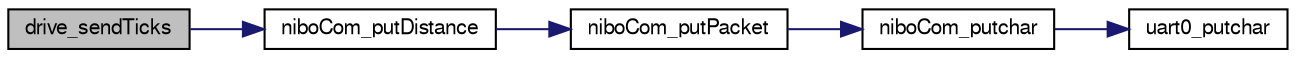digraph G
{
  edge [fontname="FreeSans",fontsize="10",labelfontname="FreeSans",labelfontsize="10"];
  node [fontname="FreeSans",fontsize="10",shape=record];
  rankdir=LR;
  Node1 [label="drive_sendTicks",height=0.2,width=0.4,color="black", fillcolor="grey75", style="filled" fontcolor="black"];
  Node1 -> Node2 [color="midnightblue",fontsize="10",style="solid",fontname="FreeSans"];
  Node2 [label="niboCom_putDistance",height=0.2,width=0.4,color="black", fillcolor="white", style="filled",URL="$niboCom_8c.html#a436a5c45d09aa907f0592f30f6ba340c",tooltip="sends a Distance packet via xbee"];
  Node2 -> Node3 [color="midnightblue",fontsize="10",style="solid",fontname="FreeSans"];
  Node3 [label="niboCom_putPacket",height=0.2,width=0.4,color="black", fillcolor="white", style="filled",URL="$niboCom_8c.html#a2859c4990c06d21ae58d0a88d3b28467",tooltip="sends a niboCom packet via xbee"];
  Node3 -> Node4 [color="midnightblue",fontsize="10",style="solid",fontname="FreeSans"];
  Node4 [label="niboCom_putchar",height=0.2,width=0.4,color="black", fillcolor="white", style="filled",URL="$niboCom_8c.html#ae1e5321f17ac250714265f5007c2c866",tooltip="sends a char via xbee. Blocking function."];
  Node4 -> Node5 [color="midnightblue",fontsize="10",style="solid",fontname="FreeSans"];
  Node5 [label="uart0_putchar",height=0.2,width=0.4,color="black", fillcolor="white", style="filled",URL="$uart0_8c.html#abbeecbb2f51e542fdb5f89a26d3449da"];
}
